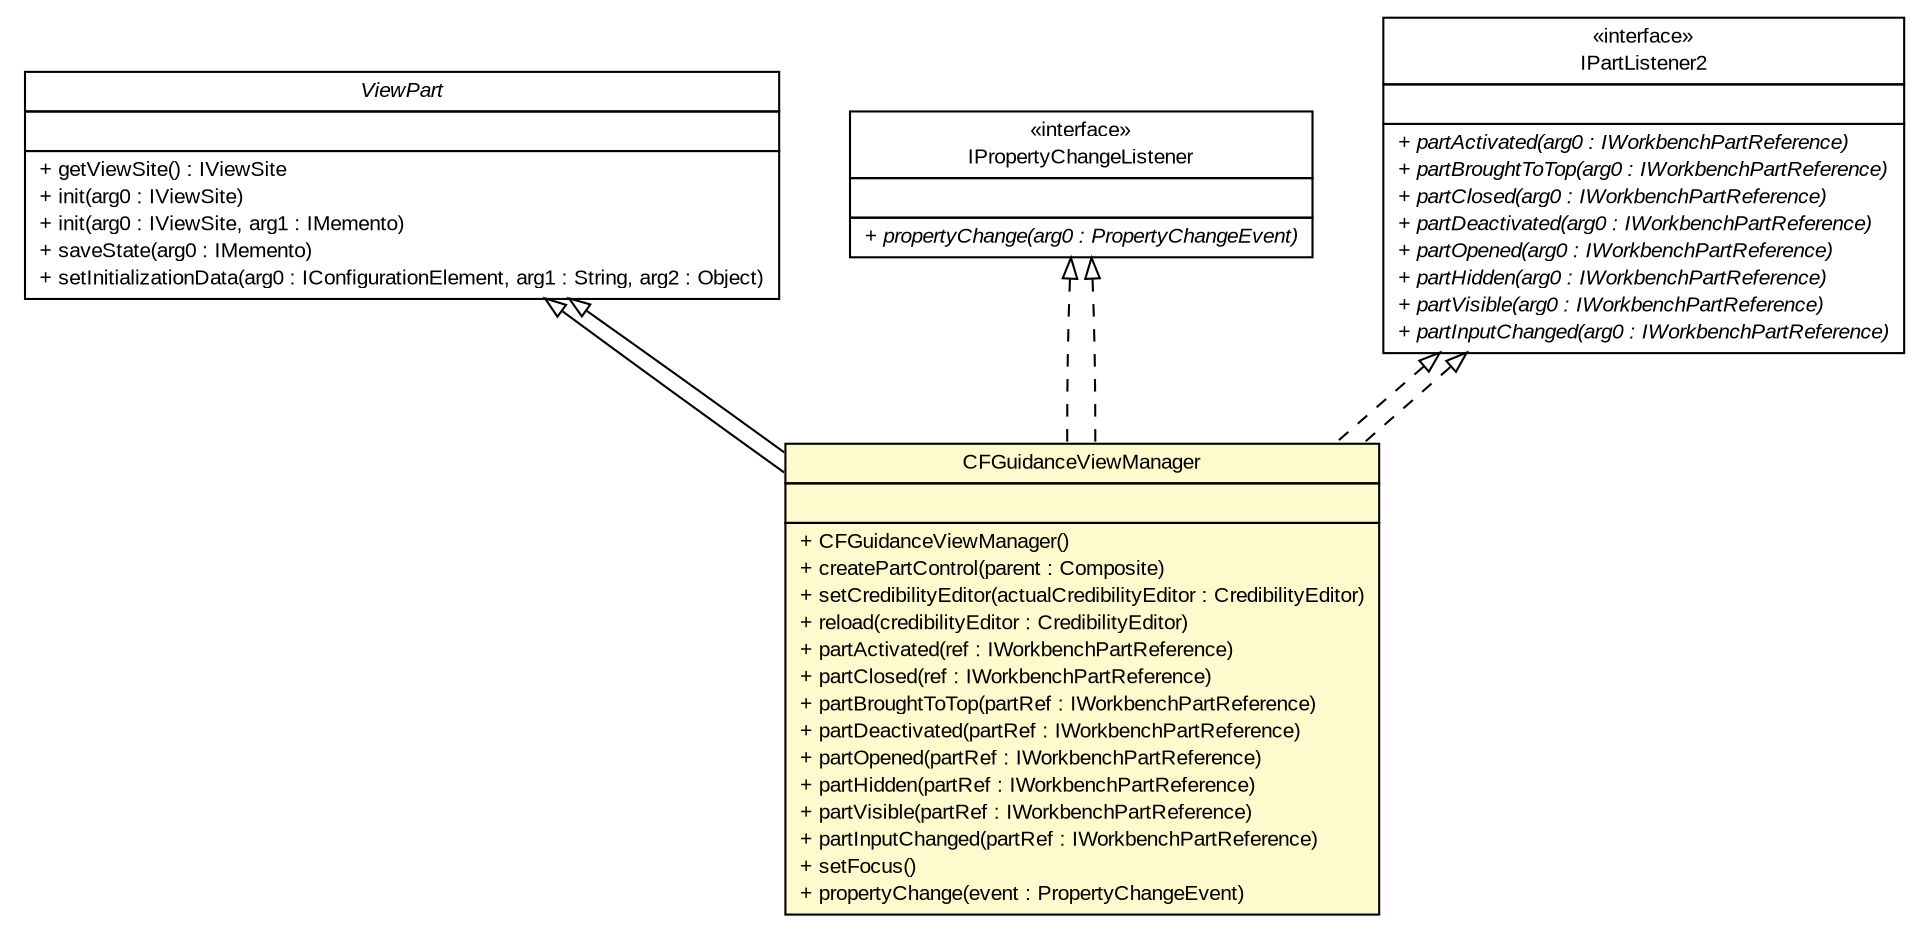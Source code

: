 #!/usr/local/bin/dot
#
# Class diagram 
# Generated by UMLGraph version R5_6-24-gf6e263 (http://www.umlgraph.org/)
#

digraph G {
	edge [fontname="arial",fontsize=10,labelfontname="arial",labelfontsize=10];
	node [fontname="arial",fontsize=10,shape=plaintext];
	nodesep=0.25;
	ranksep=0.5;
	// gov.sandia.cf.parts.ui.guidance.CFGuidanceViewManager
	c56291 [label=<<table title="gov.sandia.cf.parts.ui.guidance.CFGuidanceViewManager" border="0" cellborder="1" cellspacing="0" cellpadding="2" port="p" bgcolor="lemonChiffon" href="./CFGuidanceViewManager.html">
		<tr><td><table border="0" cellspacing="0" cellpadding="1">
<tr><td align="center" balign="center"> CFGuidanceViewManager </td></tr>
		</table></td></tr>
		<tr><td><table border="0" cellspacing="0" cellpadding="1">
<tr><td align="left" balign="left">  </td></tr>
		</table></td></tr>
		<tr><td><table border="0" cellspacing="0" cellpadding="1">
<tr><td align="left" balign="left"> + CFGuidanceViewManager() </td></tr>
<tr><td align="left" balign="left"> + createPartControl(parent : Composite) </td></tr>
<tr><td align="left" balign="left"> + setCredibilityEditor(actualCredibilityEditor : CredibilityEditor) </td></tr>
<tr><td align="left" balign="left"> + reload(credibilityEditor : CredibilityEditor) </td></tr>
<tr><td align="left" balign="left"> + partActivated(ref : IWorkbenchPartReference) </td></tr>
<tr><td align="left" balign="left"> + partClosed(ref : IWorkbenchPartReference) </td></tr>
<tr><td align="left" balign="left"> + partBroughtToTop(partRef : IWorkbenchPartReference) </td></tr>
<tr><td align="left" balign="left"> + partDeactivated(partRef : IWorkbenchPartReference) </td></tr>
<tr><td align="left" balign="left"> + partOpened(partRef : IWorkbenchPartReference) </td></tr>
<tr><td align="left" balign="left"> + partHidden(partRef : IWorkbenchPartReference) </td></tr>
<tr><td align="left" balign="left"> + partVisible(partRef : IWorkbenchPartReference) </td></tr>
<tr><td align="left" balign="left"> + partInputChanged(partRef : IWorkbenchPartReference) </td></tr>
<tr><td align="left" balign="left"> + setFocus() </td></tr>
<tr><td align="left" balign="left"> + propertyChange(event : PropertyChangeEvent) </td></tr>
		</table></td></tr>
		</table>>, URL="./CFGuidanceViewManager.html", fontname="arial", fontcolor="black", fontsize=10.0];
	//gov.sandia.cf.parts.ui.guidance.CFGuidanceViewManager extends org.eclipse.ui.part.ViewPart
	c56495:p -> c56291:p [dir=back,arrowtail=empty];
	//gov.sandia.cf.parts.ui.guidance.CFGuidanceViewManager implements org.eclipse.jface.util.IPropertyChangeListener
	c56497:p -> c56291:p [dir=back,arrowtail=empty,style=dashed];
	//gov.sandia.cf.parts.ui.guidance.CFGuidanceViewManager implements org.eclipse.ui.IPartListener2
	c56498:p -> c56291:p [dir=back,arrowtail=empty,style=dashed];
	//gov.sandia.cf.parts.ui.guidance.CFGuidanceViewManager extends org.eclipse.ui.part.ViewPart
	c56495:p -> c56291:p [dir=back,arrowtail=empty];
	//gov.sandia.cf.parts.ui.guidance.CFGuidanceViewManager implements org.eclipse.jface.util.IPropertyChangeListener
	c56497:p -> c56291:p [dir=back,arrowtail=empty,style=dashed];
	//gov.sandia.cf.parts.ui.guidance.CFGuidanceViewManager implements org.eclipse.ui.IPartListener2
	c56498:p -> c56291:p [dir=back,arrowtail=empty,style=dashed];
	// org.eclipse.ui.IPartListener2
	c56498 [label=<<table title="org.eclipse.ui.IPartListener2" border="0" cellborder="1" cellspacing="0" cellpadding="2" port="p" href="http://java.sun.com/j2se/1.4.2/docs/api/org/eclipse/ui/IPartListener2.html">
		<tr><td><table border="0" cellspacing="0" cellpadding="1">
<tr><td align="center" balign="center"> &#171;interface&#187; </td></tr>
<tr><td align="center" balign="center"> IPartListener2 </td></tr>
		</table></td></tr>
		<tr><td><table border="0" cellspacing="0" cellpadding="1">
<tr><td align="left" balign="left">  </td></tr>
		</table></td></tr>
		<tr><td><table border="0" cellspacing="0" cellpadding="1">
<tr><td align="left" balign="left"><font face="arial italic" point-size="10.0"> + partActivated(arg0 : IWorkbenchPartReference) </font></td></tr>
<tr><td align="left" balign="left"><font face="arial italic" point-size="10.0"> + partBroughtToTop(arg0 : IWorkbenchPartReference) </font></td></tr>
<tr><td align="left" balign="left"><font face="arial italic" point-size="10.0"> + partClosed(arg0 : IWorkbenchPartReference) </font></td></tr>
<tr><td align="left" balign="left"><font face="arial italic" point-size="10.0"> + partDeactivated(arg0 : IWorkbenchPartReference) </font></td></tr>
<tr><td align="left" balign="left"><font face="arial italic" point-size="10.0"> + partOpened(arg0 : IWorkbenchPartReference) </font></td></tr>
<tr><td align="left" balign="left"><font face="arial italic" point-size="10.0"> + partHidden(arg0 : IWorkbenchPartReference) </font></td></tr>
<tr><td align="left" balign="left"><font face="arial italic" point-size="10.0"> + partVisible(arg0 : IWorkbenchPartReference) </font></td></tr>
<tr><td align="left" balign="left"><font face="arial italic" point-size="10.0"> + partInputChanged(arg0 : IWorkbenchPartReference) </font></td></tr>
		</table></td></tr>
		</table>>, URL="http://java.sun.com/j2se/1.4.2/docs/api/org/eclipse/ui/IPartListener2.html", fontname="arial", fontcolor="black", fontsize=10.0];
	// org.eclipse.jface.util.IPropertyChangeListener
	c56497 [label=<<table title="org.eclipse.jface.util.IPropertyChangeListener" border="0" cellborder="1" cellspacing="0" cellpadding="2" port="p" href="http://java.sun.com/j2se/1.4.2/docs/api/org/eclipse/jface/util/IPropertyChangeListener.html">
		<tr><td><table border="0" cellspacing="0" cellpadding="1">
<tr><td align="center" balign="center"> &#171;interface&#187; </td></tr>
<tr><td align="center" balign="center"> IPropertyChangeListener </td></tr>
		</table></td></tr>
		<tr><td><table border="0" cellspacing="0" cellpadding="1">
<tr><td align="left" balign="left">  </td></tr>
		</table></td></tr>
		<tr><td><table border="0" cellspacing="0" cellpadding="1">
<tr><td align="left" balign="left"><font face="arial italic" point-size="10.0"> + propertyChange(arg0 : PropertyChangeEvent) </font></td></tr>
		</table></td></tr>
		</table>>, URL="http://java.sun.com/j2se/1.4.2/docs/api/org/eclipse/jface/util/IPropertyChangeListener.html", fontname="arial", fontcolor="black", fontsize=10.0];
	// org.eclipse.ui.part.ViewPart
	c56495 [label=<<table title="org.eclipse.ui.part.ViewPart" border="0" cellborder="1" cellspacing="0" cellpadding="2" port="p" href="http://java.sun.com/j2se/1.4.2/docs/api/org/eclipse/ui/part/ViewPart.html">
		<tr><td><table border="0" cellspacing="0" cellpadding="1">
<tr><td align="center" balign="center"><font face="arial italic"> ViewPart </font></td></tr>
		</table></td></tr>
		<tr><td><table border="0" cellspacing="0" cellpadding="1">
<tr><td align="left" balign="left">  </td></tr>
		</table></td></tr>
		<tr><td><table border="0" cellspacing="0" cellpadding="1">
<tr><td align="left" balign="left"> + getViewSite() : IViewSite </td></tr>
<tr><td align="left" balign="left"> + init(arg0 : IViewSite) </td></tr>
<tr><td align="left" balign="left"> + init(arg0 : IViewSite, arg1 : IMemento) </td></tr>
<tr><td align="left" balign="left"> + saveState(arg0 : IMemento) </td></tr>
<tr><td align="left" balign="left"> + setInitializationData(arg0 : IConfigurationElement, arg1 : String, arg2 : Object) </td></tr>
		</table></td></tr>
		</table>>, URL="http://java.sun.com/j2se/1.4.2/docs/api/org/eclipse/ui/part/ViewPart.html", fontname="arial", fontcolor="black", fontsize=10.0];
}


